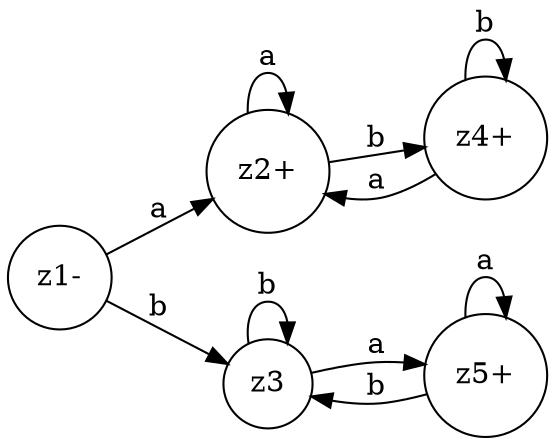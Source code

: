 digraph G {
  rankdir=LR;
  node [shape=circle];

  z1 [label="z1-"];
  z2 [label="z2+"];
  z3 [label="z3"];
  z4 [label="z4+"];
  z5 [label="z5+"];

  z1 -> z2 [label="a"];
  z1 -> z3 [label="b"];
  z2 -> z2 [label="a"];
  z2 -> z4 [label="b"];
  z3 -> z5 [label="a"];
  z3 -> z3 [label="b"];
  z4 -> z2 [label="a"];
  z4 -> z4 [label="b"];
  z5 -> z5 [label="a"];
  z5 -> z3 [label="b"];
}